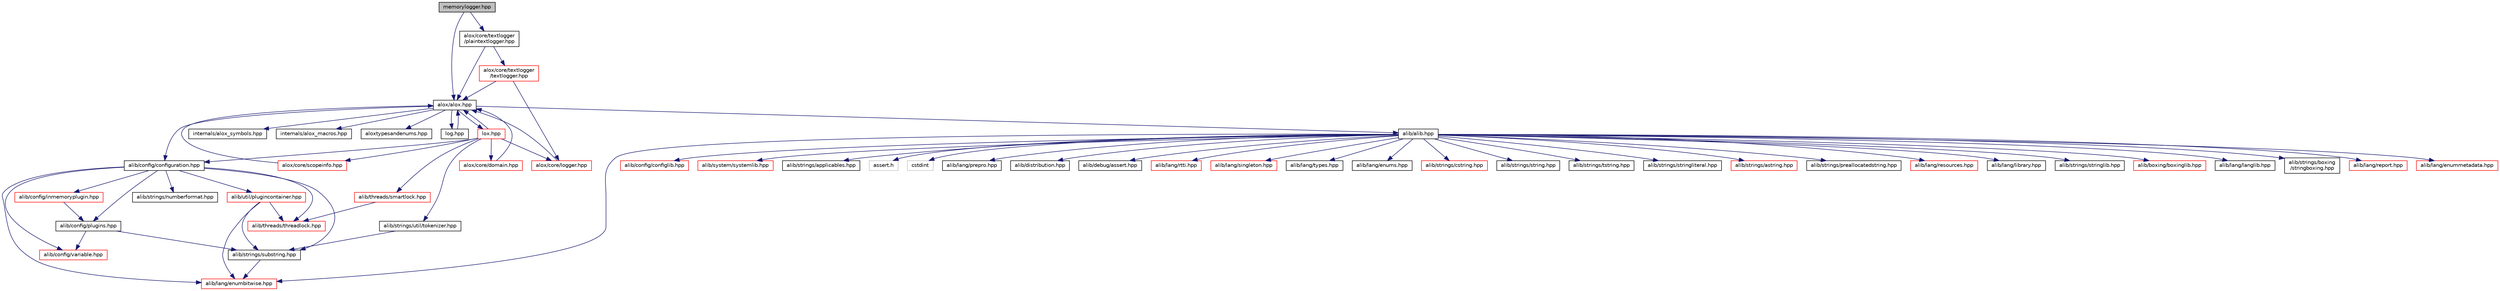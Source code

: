digraph "memorylogger.hpp"
{
  edge [fontname="Helvetica",fontsize="10",labelfontname="Helvetica",labelfontsize="10"];
  node [fontname="Helvetica",fontsize="10",shape=record];
  Node0 [label="memorylogger.hpp",height=0.2,width=0.4,color="black", fillcolor="grey75", style="filled", fontcolor="black"];
  Node0 -> Node1 [color="midnightblue",fontsize="10",style="solid",fontname="Helvetica"];
  Node1 [label="alox/alox.hpp",height=0.2,width=0.4,color="black", fillcolor="white", style="filled",URL="$alox_8hpp.html"];
  Node1 -> Node2 [color="midnightblue",fontsize="10",style="solid",fontname="Helvetica"];
  Node2 [label="alib/alib.hpp",height=0.2,width=0.4,color="black", fillcolor="white", style="filled",URL="$alib_8hpp.html"];
  Node2 -> Node3 [color="midnightblue",fontsize="10",style="solid",fontname="Helvetica"];
  Node3 [label="assert.h",height=0.2,width=0.4,color="grey75", fillcolor="white", style="filled"];
  Node2 -> Node4 [color="midnightblue",fontsize="10",style="solid",fontname="Helvetica"];
  Node4 [label="cstdint",height=0.2,width=0.4,color="grey75", fillcolor="white", style="filled"];
  Node2 -> Node5 [color="midnightblue",fontsize="10",style="solid",fontname="Helvetica"];
  Node5 [label="alib/lang/prepro.hpp",height=0.2,width=0.4,color="black", fillcolor="white", style="filled",URL="$prepro_8hpp.html"];
  Node2 -> Node6 [color="midnightblue",fontsize="10",style="solid",fontname="Helvetica"];
  Node6 [label="alib/distribution.hpp",height=0.2,width=0.4,color="black", fillcolor="white", style="filled",URL="$distribution_8hpp_source.html"];
  Node2 -> Node7 [color="midnightblue",fontsize="10",style="solid",fontname="Helvetica"];
  Node7 [label="alib/debug/assert.hpp",height=0.2,width=0.4,color="black", fillcolor="white", style="filled",URL="$assert_8hpp.html"];
  Node2 -> Node8 [color="midnightblue",fontsize="10",style="solid",fontname="Helvetica"];
  Node8 [label="alib/lang/rtti.hpp",height=0.2,width=0.4,color="red", fillcolor="white", style="filled",URL="$rtti_8hpp.html"];
  Node2 -> Node12 [color="midnightblue",fontsize="10",style="solid",fontname="Helvetica"];
  Node12 [label="alib/lang/singleton.hpp",height=0.2,width=0.4,color="red", fillcolor="white", style="filled",URL="$singleton_8hpp.html"];
  Node2 -> Node14 [color="midnightblue",fontsize="10",style="solid",fontname="Helvetica"];
  Node14 [label="alib/lang/types.hpp",height=0.2,width=0.4,color="black", fillcolor="white", style="filled",URL="$types_8hpp.html"];
  Node2 -> Node15 [color="midnightblue",fontsize="10",style="solid",fontname="Helvetica"];
  Node15 [label="alib/lang/enums.hpp",height=0.2,width=0.4,color="black", fillcolor="white", style="filled",URL="$enums_8hpp.html"];
  Node2 -> Node16 [color="midnightblue",fontsize="10",style="solid",fontname="Helvetica"];
  Node16 [label="alib/strings/cstring.hpp",height=0.2,width=0.4,color="red", fillcolor="white", style="filled",URL="$cstring_8hpp.html"];
  Node2 -> Node19 [color="midnightblue",fontsize="10",style="solid",fontname="Helvetica"];
  Node19 [label="alib/strings/string.hpp",height=0.2,width=0.4,color="black", fillcolor="white", style="filled",URL="$string_8hpp.html"];
  Node2 -> Node20 [color="midnightblue",fontsize="10",style="solid",fontname="Helvetica"];
  Node20 [label="alib/strings/tstring.hpp",height=0.2,width=0.4,color="black", fillcolor="white", style="filled",URL="$tstring_8hpp.html"];
  Node2 -> Node21 [color="midnightblue",fontsize="10",style="solid",fontname="Helvetica"];
  Node21 [label="alib/strings/stringliteral.hpp",height=0.2,width=0.4,color="black", fillcolor="white", style="filled",URL="$stringliteral_8hpp.html"];
  Node2 -> Node22 [color="midnightblue",fontsize="10",style="solid",fontname="Helvetica"];
  Node22 [label="alib/strings/astring.hpp",height=0.2,width=0.4,color="red", fillcolor="white", style="filled",URL="$astring_8hpp.html"];
  Node2 -> Node24 [color="midnightblue",fontsize="10",style="solid",fontname="Helvetica"];
  Node24 [label="alib/strings/preallocatedstring.hpp",height=0.2,width=0.4,color="black", fillcolor="white", style="filled",URL="$preallocatedstring_8hpp.html"];
  Node2 -> Node25 [color="midnightblue",fontsize="10",style="solid",fontname="Helvetica"];
  Node25 [label="alib/lang/resources.hpp",height=0.2,width=0.4,color="red", fillcolor="white", style="filled",URL="$resources_8hpp.html"];
  Node2 -> Node28 [color="midnightblue",fontsize="10",style="solid",fontname="Helvetica"];
  Node28 [label="alib/lang/library.hpp",height=0.2,width=0.4,color="black", fillcolor="white", style="filled",URL="$library_8hpp.html"];
  Node2 -> Node29 [color="midnightblue",fontsize="10",style="solid",fontname="Helvetica"];
  Node29 [label="alib/strings/stringlib.hpp",height=0.2,width=0.4,color="black", fillcolor="white", style="filled",URL="$stringlib_8hpp.html"];
  Node2 -> Node30 [color="midnightblue",fontsize="10",style="solid",fontname="Helvetica"];
  Node30 [label="alib/boxing/boxinglib.hpp",height=0.2,width=0.4,color="red", fillcolor="white", style="filled",URL="$boxinglib_8hpp.html"];
  Node2 -> Node39 [color="midnightblue",fontsize="10",style="solid",fontname="Helvetica"];
  Node39 [label="alib/lang/langlib.hpp",height=0.2,width=0.4,color="black", fillcolor="white", style="filled",URL="$langlib_8hpp.html"];
  Node2 -> Node40 [color="midnightblue",fontsize="10",style="solid",fontname="Helvetica"];
  Node40 [label="alib/strings/boxing\l/stringboxing.hpp",height=0.2,width=0.4,color="black", fillcolor="white", style="filled",URL="$stringboxing_8hpp.html"];
  Node2 -> Node41 [color="midnightblue",fontsize="10",style="solid",fontname="Helvetica"];
  Node41 [label="alib/lang/report.hpp",height=0.2,width=0.4,color="red", fillcolor="white", style="filled",URL="$report_8hpp.html"];
  Node2 -> Node43 [color="midnightblue",fontsize="10",style="solid",fontname="Helvetica"];
  Node43 [label="alib/lang/enumbitwise.hpp",height=0.2,width=0.4,color="red", fillcolor="white", style="filled",URL="$enumbitwise_8hpp.html"];
  Node2 -> Node45 [color="midnightblue",fontsize="10",style="solid",fontname="Helvetica"];
  Node45 [label="alib/lang/enummetadata.hpp",height=0.2,width=0.4,color="red", fillcolor="white", style="filled",URL="$enummetadata_8hpp.html"];
  Node2 -> Node46 [color="midnightblue",fontsize="10",style="solid",fontname="Helvetica"];
  Node46 [label="alib/config/configlib.hpp",height=0.2,width=0.4,color="red", fillcolor="white", style="filled",URL="$configlib_8hpp.html"];
  Node2 -> Node51 [color="midnightblue",fontsize="10",style="solid",fontname="Helvetica"];
  Node51 [label="alib/system/systemlib.hpp",height=0.2,width=0.4,color="red", fillcolor="white", style="filled",URL="$systemlib_8hpp.html"];
  Node2 -> Node53 [color="midnightblue",fontsize="10",style="solid",fontname="Helvetica"];
  Node53 [label="alib/strings/applicables.hpp",height=0.2,width=0.4,color="black", fillcolor="white", style="filled",URL="$applicables_8hpp.html"];
  Node1 -> Node54 [color="midnightblue",fontsize="10",style="solid",fontname="Helvetica"];
  Node54 [label="internals/alox_symbols.hpp",height=0.2,width=0.4,color="black", fillcolor="white", style="filled",URL="$alox__symbols_8hpp.html"];
  Node1 -> Node55 [color="midnightblue",fontsize="10",style="solid",fontname="Helvetica"];
  Node55 [label="internals/alox_macros.hpp",height=0.2,width=0.4,color="black", fillcolor="white", style="filled",URL="$alox__macros_8hpp.html"];
  Node1 -> Node56 [color="midnightblue",fontsize="10",style="solid",fontname="Helvetica"];
  Node56 [label="alib/config/configuration.hpp",height=0.2,width=0.4,color="black", fillcolor="white", style="filled",URL="$configuration_8hpp.html"];
  Node56 -> Node43 [color="midnightblue",fontsize="10",style="solid",fontname="Helvetica"];
  Node56 -> Node57 [color="midnightblue",fontsize="10",style="solid",fontname="Helvetica"];
  Node57 [label="alib/threads/threadlock.hpp",height=0.2,width=0.4,color="red", fillcolor="white", style="filled",URL="$threadlock_8hpp.html"];
  Node56 -> Node64 [color="midnightblue",fontsize="10",style="solid",fontname="Helvetica"];
  Node64 [label="alib/strings/substring.hpp",height=0.2,width=0.4,color="black", fillcolor="white", style="filled",URL="$substring_8hpp.html"];
  Node64 -> Node43 [color="midnightblue",fontsize="10",style="solid",fontname="Helvetica"];
  Node56 -> Node65 [color="midnightblue",fontsize="10",style="solid",fontname="Helvetica"];
  Node65 [label="alib/strings/numberformat.hpp",height=0.2,width=0.4,color="black", fillcolor="white", style="filled",URL="$numberformat_8hpp.html"];
  Node56 -> Node66 [color="midnightblue",fontsize="10",style="solid",fontname="Helvetica"];
  Node66 [label="alib/config/variable.hpp",height=0.2,width=0.4,color="red", fillcolor="white", style="filled",URL="$variable_8hpp.html"];
  Node56 -> Node67 [color="midnightblue",fontsize="10",style="solid",fontname="Helvetica"];
  Node67 [label="alib/config/plugins.hpp",height=0.2,width=0.4,color="black", fillcolor="white", style="filled",URL="$plugins_8hpp.html"];
  Node67 -> Node66 [color="midnightblue",fontsize="10",style="solid",fontname="Helvetica"];
  Node67 -> Node64 [color="midnightblue",fontsize="10",style="solid",fontname="Helvetica"];
  Node56 -> Node68 [color="midnightblue",fontsize="10",style="solid",fontname="Helvetica"];
  Node68 [label="alib/util/plugincontainer.hpp",height=0.2,width=0.4,color="red", fillcolor="white", style="filled",URL="$plugincontainer_8hpp.html"];
  Node68 -> Node43 [color="midnightblue",fontsize="10",style="solid",fontname="Helvetica"];
  Node68 -> Node57 [color="midnightblue",fontsize="10",style="solid",fontname="Helvetica"];
  Node68 -> Node64 [color="midnightblue",fontsize="10",style="solid",fontname="Helvetica"];
  Node56 -> Node70 [color="midnightblue",fontsize="10",style="solid",fontname="Helvetica"];
  Node70 [label="alib/config/inmemoryplugin.hpp",height=0.2,width=0.4,color="red", fillcolor="white", style="filled",URL="$inmemoryplugin_8hpp.html"];
  Node70 -> Node67 [color="midnightblue",fontsize="10",style="solid",fontname="Helvetica"];
  Node1 -> Node71 [color="midnightblue",fontsize="10",style="solid",fontname="Helvetica"];
  Node71 [label="aloxtypesandenums.hpp",height=0.2,width=0.4,color="black", fillcolor="white", style="filled",URL="$aloxtypesandenums_8hpp.html"];
  Node1 -> Node72 [color="midnightblue",fontsize="10",style="solid",fontname="Helvetica"];
  Node72 [label="log.hpp",height=0.2,width=0.4,color="black", fillcolor="white", style="filled",URL="$log_8hpp.html"];
  Node72 -> Node1 [color="midnightblue",fontsize="10",style="solid",fontname="Helvetica"];
  Node1 -> Node73 [color="midnightblue",fontsize="10",style="solid",fontname="Helvetica"];
  Node73 [label="lox.hpp",height=0.2,width=0.4,color="red", fillcolor="white", style="filled",URL="$lox_8hpp.html"];
  Node73 -> Node1 [color="midnightblue",fontsize="10",style="solid",fontname="Helvetica"];
  Node73 -> Node74 [color="midnightblue",fontsize="10",style="solid",fontname="Helvetica"];
  Node74 [label="alib/threads/smartlock.hpp",height=0.2,width=0.4,color="red", fillcolor="white", style="filled",URL="$smartlock_8hpp.html"];
  Node74 -> Node57 [color="midnightblue",fontsize="10",style="solid",fontname="Helvetica"];
  Node73 -> Node75 [color="midnightblue",fontsize="10",style="solid",fontname="Helvetica"];
  Node75 [label="alib/strings/util/tokenizer.hpp",height=0.2,width=0.4,color="black", fillcolor="white", style="filled",URL="$tokenizer_8hpp.html"];
  Node75 -> Node64 [color="midnightblue",fontsize="10",style="solid",fontname="Helvetica"];
  Node73 -> Node56 [color="midnightblue",fontsize="10",style="solid",fontname="Helvetica"];
  Node73 -> Node76 [color="midnightblue",fontsize="10",style="solid",fontname="Helvetica"];
  Node76 [label="alox/core/scopeinfo.hpp",height=0.2,width=0.4,color="red", fillcolor="white", style="filled",URL="$scopeinfo_8hpp.html"];
  Node76 -> Node1 [color="midnightblue",fontsize="10",style="solid",fontname="Helvetica"];
  Node73 -> Node82 [color="midnightblue",fontsize="10",style="solid",fontname="Helvetica"];
  Node82 [label="alox/core/logger.hpp",height=0.2,width=0.4,color="red", fillcolor="white", style="filled",URL="$logger_8hpp.html"];
  Node82 -> Node1 [color="midnightblue",fontsize="10",style="solid",fontname="Helvetica"];
  Node73 -> Node83 [color="midnightblue",fontsize="10",style="solid",fontname="Helvetica"];
  Node83 [label="alox/core/domain.hpp",height=0.2,width=0.4,color="red", fillcolor="white", style="filled",URL="$domain_8hpp.html"];
  Node83 -> Node1 [color="midnightblue",fontsize="10",style="solid",fontname="Helvetica"];
  Node0 -> Node86 [color="midnightblue",fontsize="10",style="solid",fontname="Helvetica"];
  Node86 [label="alox/core/textlogger\l/plaintextlogger.hpp",height=0.2,width=0.4,color="black", fillcolor="white", style="filled",URL="$plaintextlogger_8hpp.html"];
  Node86 -> Node1 [color="midnightblue",fontsize="10",style="solid",fontname="Helvetica"];
  Node86 -> Node87 [color="midnightblue",fontsize="10",style="solid",fontname="Helvetica"];
  Node87 [label="alox/core/textlogger\l/textlogger.hpp",height=0.2,width=0.4,color="red", fillcolor="white", style="filled",URL="$textlogger_8hpp.html"];
  Node87 -> Node1 [color="midnightblue",fontsize="10",style="solid",fontname="Helvetica"];
  Node87 -> Node82 [color="midnightblue",fontsize="10",style="solid",fontname="Helvetica"];
}
